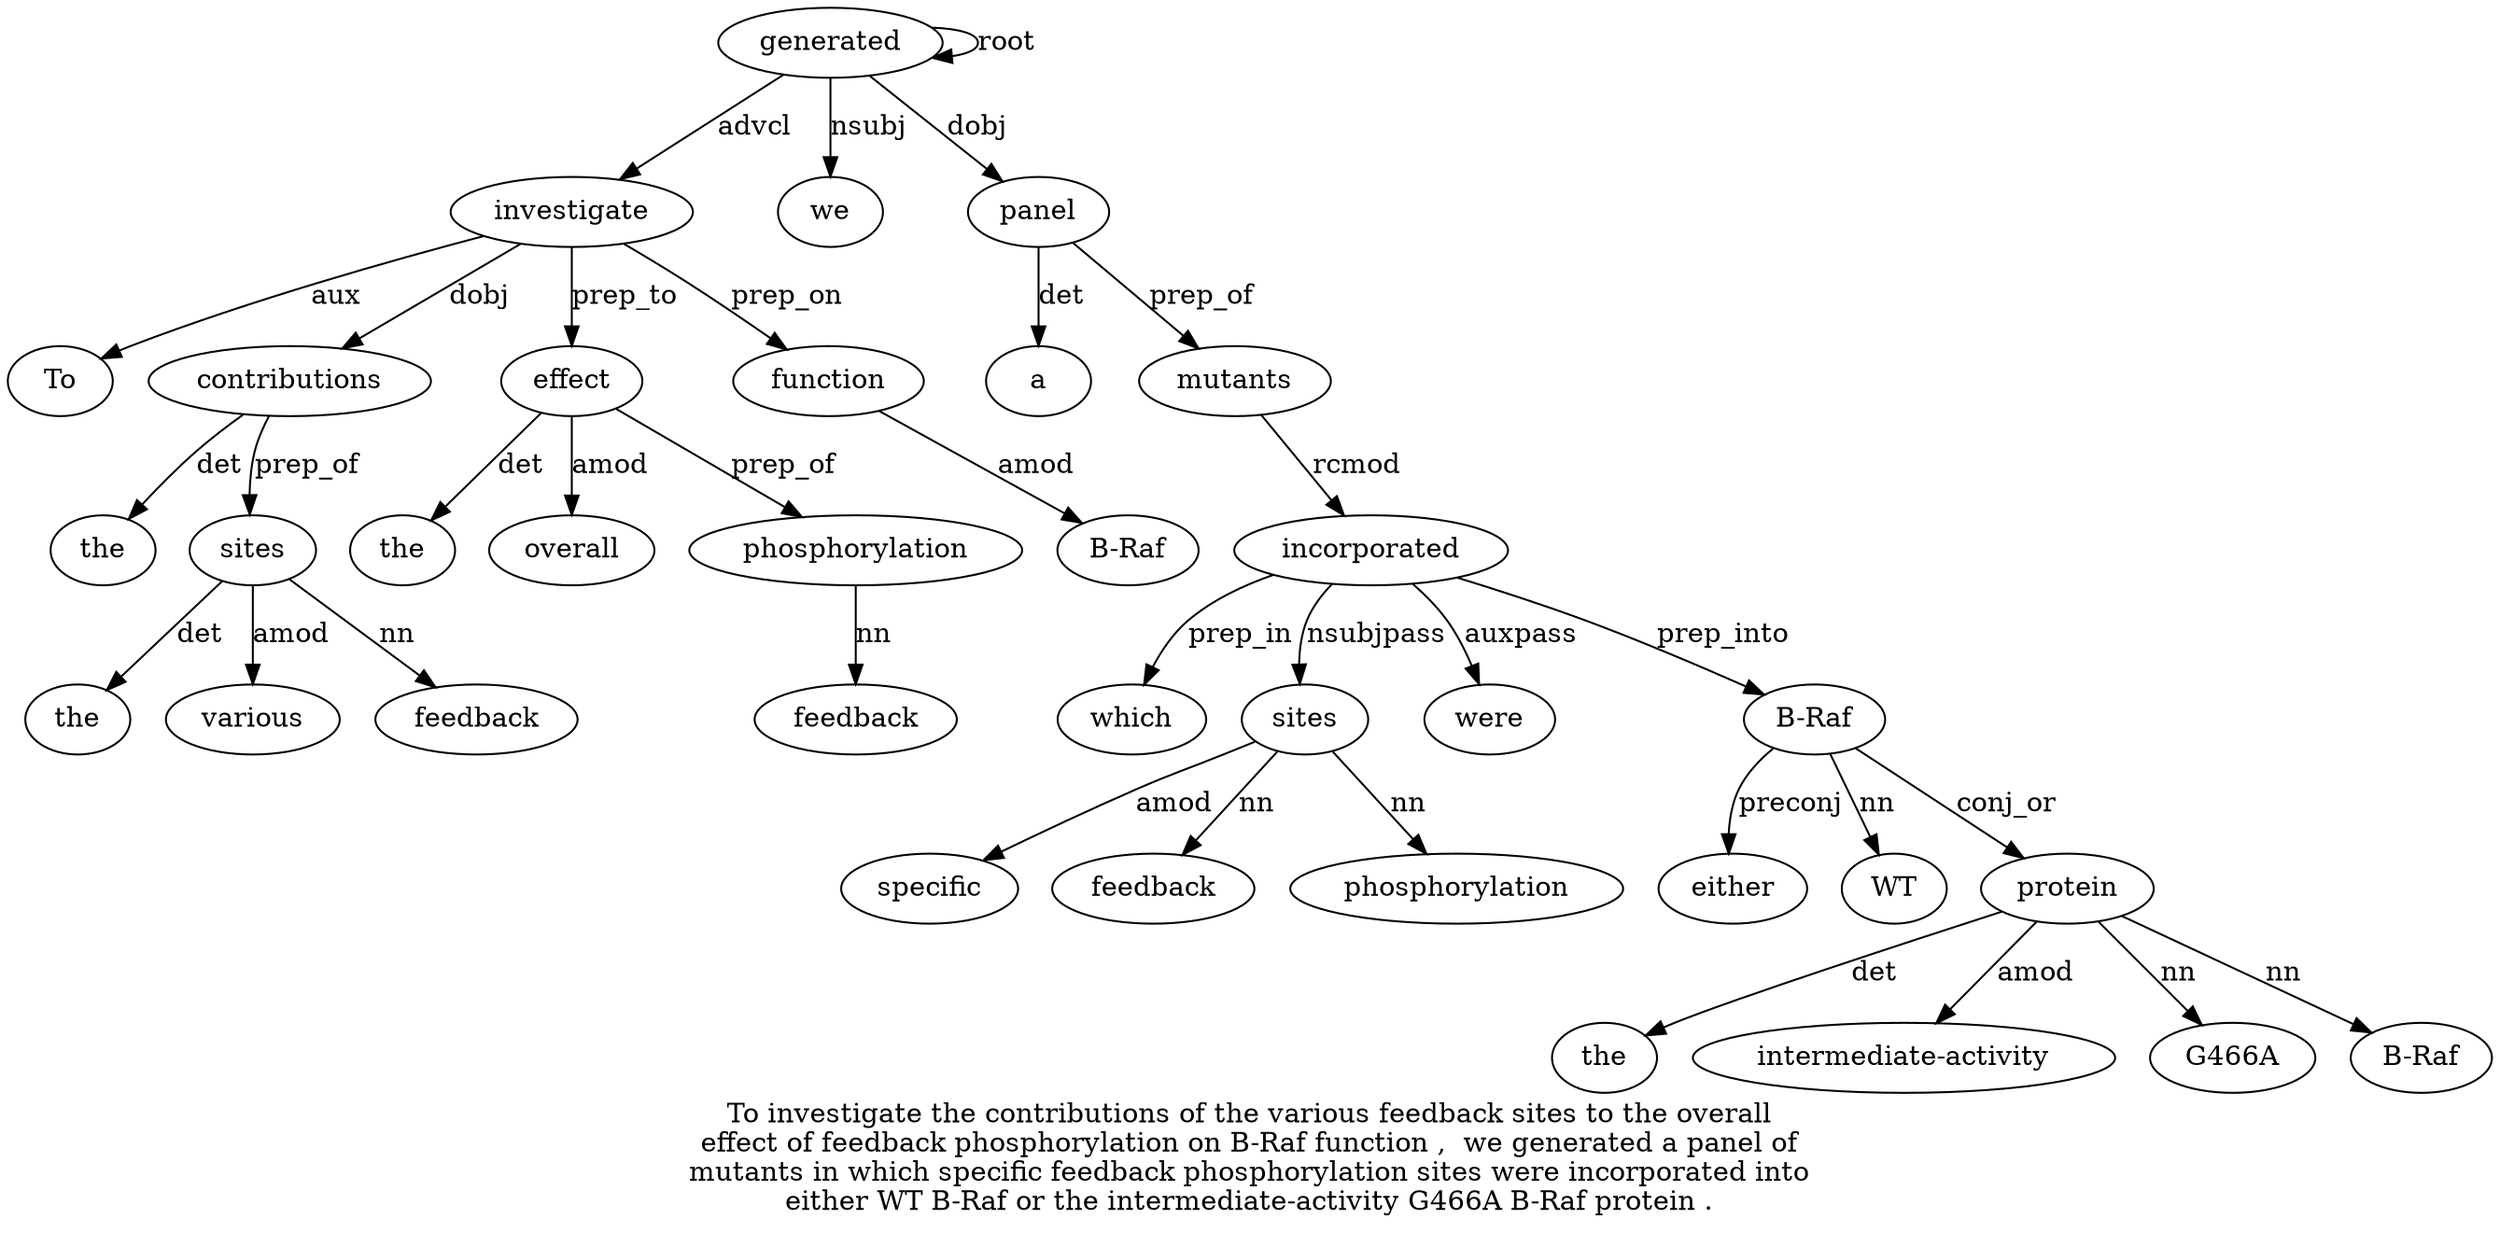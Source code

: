 digraph "To investigate the contributions of the various feedback sites to the overall effect of feedback phosphorylation on B-Raf function ,  we generated a panel of mutants in which specific feedback phosphorylation sites were incorporated into either WT B-Raf or the intermediate-activity G466A B-Raf protein ." {
label="To investigate the contributions of the various feedback sites to the overall
effect of feedback phosphorylation on B-Raf function ,  we generated a panel of
mutants in which specific feedback phosphorylation sites were incorporated into
either WT B-Raf or the intermediate-activity G466A B-Raf protein .";
investigate2 [style=filled, fillcolor=white, label=investigate];
To1 [style=filled, fillcolor=white, label=To];
investigate2 -> To1  [label=aux];
generated22 [style=filled, fillcolor=white, label=generated];
generated22 -> investigate2  [label=advcl];
contributions4 [style=filled, fillcolor=white, label=contributions];
the3 [style=filled, fillcolor=white, label=the];
contributions4 -> the3  [label=det];
investigate2 -> contributions4  [label=dobj];
sites9 [style=filled, fillcolor=white, label=sites];
the6 [style=filled, fillcolor=white, label=the];
sites9 -> the6  [label=det];
various7 [style=filled, fillcolor=white, label=various];
sites9 -> various7  [label=amod];
feedback8 [style=filled, fillcolor=white, label=feedback];
sites9 -> feedback8  [label=nn];
contributions4 -> sites9  [label=prep_of];
effect13 [style=filled, fillcolor=white, label=effect];
the11 [style=filled, fillcolor=white, label=the];
effect13 -> the11  [label=det];
overall12 [style=filled, fillcolor=white, label=overall];
effect13 -> overall12  [label=amod];
investigate2 -> effect13  [label=prep_to];
phosphorylation16 [style=filled, fillcolor=white, label=phosphorylation];
feedback15 [style=filled, fillcolor=white, label=feedback];
phosphorylation16 -> feedback15  [label=nn];
effect13 -> phosphorylation16  [label=prep_of];
function19 [style=filled, fillcolor=white, label=function];
"B-Raf18" [style=filled, fillcolor=white, label="B-Raf"];
function19 -> "B-Raf18"  [label=amod];
investigate2 -> function19  [label=prep_on];
we21 [style=filled, fillcolor=white, label=we];
generated22 -> we21  [label=nsubj];
generated22 -> generated22  [label=root];
panel24 [style=filled, fillcolor=white, label=panel];
a23 [style=filled, fillcolor=white, label=a];
panel24 -> a23  [label=det];
generated22 -> panel24  [label=dobj];
mutants26 [style=filled, fillcolor=white, label=mutants];
panel24 -> mutants26  [label=prep_of];
incorporated34 [style=filled, fillcolor=white, label=incorporated];
which28 [style=filled, fillcolor=white, label=which];
incorporated34 -> which28  [label=prep_in];
sites32 [style=filled, fillcolor=white, label=sites];
specific29 [style=filled, fillcolor=white, label=specific];
sites32 -> specific29  [label=amod];
feedback30 [style=filled, fillcolor=white, label=feedback];
sites32 -> feedback30  [label=nn];
phosphorylation31 [style=filled, fillcolor=white, label=phosphorylation];
sites32 -> phosphorylation31  [label=nn];
incorporated34 -> sites32  [label=nsubjpass];
were33 [style=filled, fillcolor=white, label=were];
incorporated34 -> were33  [label=auxpass];
mutants26 -> incorporated34  [label=rcmod];
"B-Raf38" [style=filled, fillcolor=white, label="B-Raf"];
either36 [style=filled, fillcolor=white, label=either];
"B-Raf38" -> either36  [label=preconj];
WT37 [style=filled, fillcolor=white, label=WT];
"B-Raf38" -> WT37  [label=nn];
incorporated34 -> "B-Raf38"  [label=prep_into];
protein44 [style=filled, fillcolor=white, label=protein];
the40 [style=filled, fillcolor=white, label=the];
protein44 -> the40  [label=det];
"intermediate-activity41" [style=filled, fillcolor=white, label="intermediate-activity"];
protein44 -> "intermediate-activity41"  [label=amod];
G466A42 [style=filled, fillcolor=white, label=G466A];
protein44 -> G466A42  [label=nn];
"B-Raf43" [style=filled, fillcolor=white, label="B-Raf"];
protein44 -> "B-Raf43"  [label=nn];
"B-Raf38" -> protein44  [label=conj_or];
}
